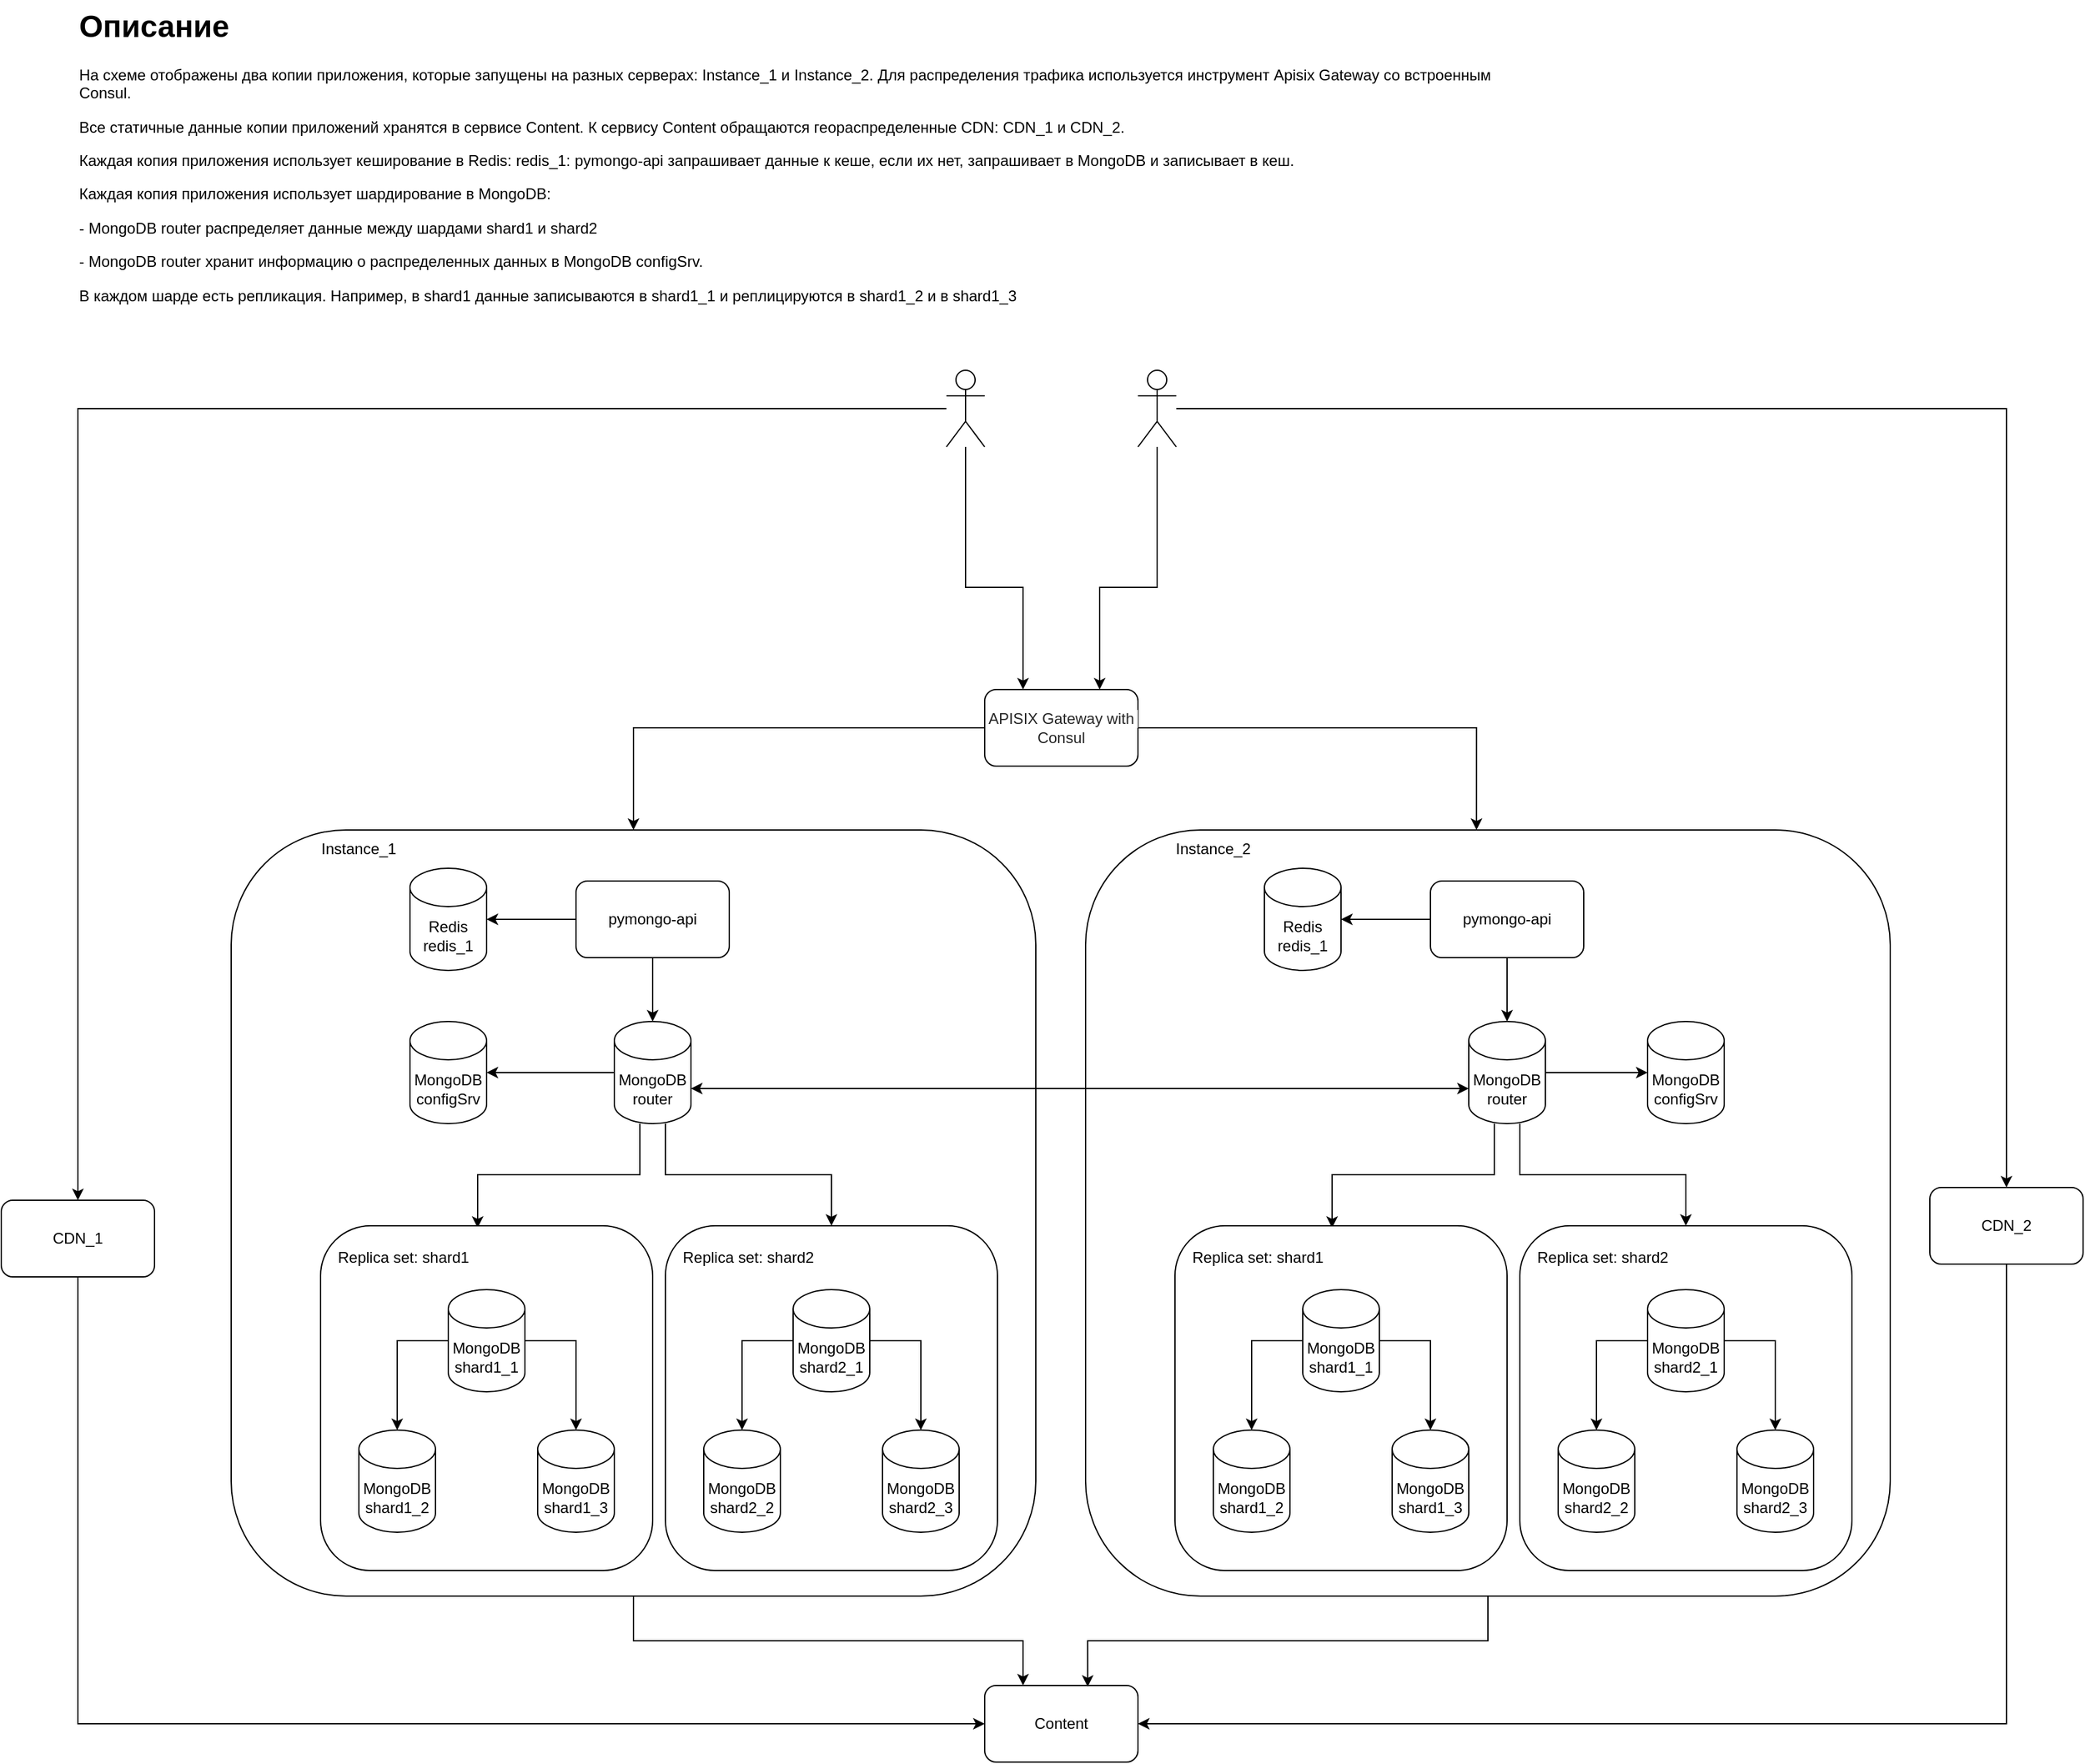 <mxfile version="26.0.16">
  <diagram name="Страница — 1" id="ZcxlXVKqjrgQexSKh5j0">
    <mxGraphModel dx="1969" dy="-1373" grid="1" gridSize="10" guides="1" tooltips="1" connect="1" arrows="1" fold="1" page="1" pageScale="1" pageWidth="827" pageHeight="1169" math="0" shadow="0">
      <root>
        <mxCell id="0" />
        <mxCell id="1" parent="0" />
        <mxCell id="tGJoTLaZngDPK-fFtlbd-1" style="edgeStyle=orthogonalEdgeStyle;rounded=0;orthogonalLoop=1;jettySize=auto;html=1;" parent="1" source="tGJoTLaZngDPK-fFtlbd-2" target="tGJoTLaZngDPK-fFtlbd-66" edge="1">
          <mxGeometry relative="1" as="geometry">
            <Array as="points">
              <mxPoint x="815" y="4215" />
              <mxPoint x="1120" y="4215" />
            </Array>
          </mxGeometry>
        </mxCell>
        <mxCell id="tGJoTLaZngDPK-fFtlbd-2" value="" style="rounded=1;whiteSpace=wrap;html=1;" parent="1" vertex="1">
          <mxGeometry x="500" y="3580" width="630" height="600" as="geometry" />
        </mxCell>
        <mxCell id="tGJoTLaZngDPK-fFtlbd-3" style="edgeStyle=orthogonalEdgeStyle;rounded=0;orthogonalLoop=1;jettySize=auto;html=1;" parent="1" source="tGJoTLaZngDPK-fFtlbd-4" target="tGJoTLaZngDPK-fFtlbd-9" edge="1">
          <mxGeometry relative="1" as="geometry" />
        </mxCell>
        <mxCell id="tGJoTLaZngDPK-fFtlbd-4" value="MongoDB&lt;div&gt;router&lt;/div&gt;" style="shape=cylinder3;whiteSpace=wrap;html=1;boundedLbl=1;backgroundOutline=1;size=15;" parent="1" vertex="1">
          <mxGeometry x="800" y="3730" width="60" height="80" as="geometry" />
        </mxCell>
        <mxCell id="tGJoTLaZngDPK-fFtlbd-5" value="pymongo-api" style="rounded=1;whiteSpace=wrap;html=1;" parent="1" vertex="1">
          <mxGeometry x="770" y="3620" width="120" height="60" as="geometry" />
        </mxCell>
        <mxCell id="tGJoTLaZngDPK-fFtlbd-6" style="edgeStyle=orthogonalEdgeStyle;rounded=0;orthogonalLoop=1;jettySize=auto;html=1;entryX=0.5;entryY=0;entryDx=0;entryDy=0;entryPerimeter=0;" parent="1" source="tGJoTLaZngDPK-fFtlbd-5" target="tGJoTLaZngDPK-fFtlbd-4" edge="1">
          <mxGeometry relative="1" as="geometry" />
        </mxCell>
        <mxCell id="tGJoTLaZngDPK-fFtlbd-7" style="edgeStyle=orthogonalEdgeStyle;rounded=0;orthogonalLoop=1;jettySize=auto;html=1;entryX=0.473;entryY=0.006;entryDx=0;entryDy=0;entryPerimeter=0;" parent="1" source="tGJoTLaZngDPK-fFtlbd-4" target="tGJoTLaZngDPK-fFtlbd-10" edge="1">
          <mxGeometry relative="1" as="geometry">
            <Array as="points">
              <mxPoint x="820" y="3850" />
              <mxPoint x="693" y="3850" />
            </Array>
            <mxPoint x="770" y="3890" as="targetPoint" />
          </mxGeometry>
        </mxCell>
        <mxCell id="tGJoTLaZngDPK-fFtlbd-8" style="edgeStyle=orthogonalEdgeStyle;rounded=0;orthogonalLoop=1;jettySize=auto;html=1;entryX=0.5;entryY=0;entryDx=0;entryDy=0;" parent="1" source="tGJoTLaZngDPK-fFtlbd-4" target="tGJoTLaZngDPK-fFtlbd-17" edge="1">
          <mxGeometry relative="1" as="geometry">
            <Array as="points">
              <mxPoint x="840" y="3850" />
              <mxPoint x="970" y="3850" />
            </Array>
            <mxPoint x="900" y="3890" as="targetPoint" />
          </mxGeometry>
        </mxCell>
        <mxCell id="tGJoTLaZngDPK-fFtlbd-9" value="MongoDB&lt;div&gt;configSrv&lt;/div&gt;" style="shape=cylinder3;whiteSpace=wrap;html=1;boundedLbl=1;backgroundOutline=1;size=15;" parent="1" vertex="1">
          <mxGeometry x="640" y="3730" width="60" height="80" as="geometry" />
        </mxCell>
        <mxCell id="tGJoTLaZngDPK-fFtlbd-10" value="" style="rounded=1;whiteSpace=wrap;html=1;" parent="1" vertex="1">
          <mxGeometry x="570" y="3890" width="260" height="270" as="geometry" />
        </mxCell>
        <mxCell id="tGJoTLaZngDPK-fFtlbd-11" value="Replica set: shard1" style="text;html=1;align=center;verticalAlign=middle;whiteSpace=wrap;rounded=0;" parent="1" vertex="1">
          <mxGeometry x="580" y="3900" width="110" height="30" as="geometry" />
        </mxCell>
        <mxCell id="tGJoTLaZngDPK-fFtlbd-12" style="edgeStyle=orthogonalEdgeStyle;rounded=0;orthogonalLoop=1;jettySize=auto;html=1;" parent="1" source="tGJoTLaZngDPK-fFtlbd-13" target="tGJoTLaZngDPK-fFtlbd-15" edge="1">
          <mxGeometry relative="1" as="geometry" />
        </mxCell>
        <mxCell id="tGJoTLaZngDPK-fFtlbd-13" value="MongoDB&lt;div&gt;shard1_1&lt;/div&gt;" style="shape=cylinder3;whiteSpace=wrap;html=1;boundedLbl=1;backgroundOutline=1;size=15;" parent="1" vertex="1">
          <mxGeometry x="670" y="3940" width="60" height="80" as="geometry" />
        </mxCell>
        <mxCell id="tGJoTLaZngDPK-fFtlbd-14" value="MongoDB&lt;div&gt;shard1_2&lt;/div&gt;" style="shape=cylinder3;whiteSpace=wrap;html=1;boundedLbl=1;backgroundOutline=1;size=15;" parent="1" vertex="1">
          <mxGeometry x="600" y="4050" width="60" height="80" as="geometry" />
        </mxCell>
        <mxCell id="tGJoTLaZngDPK-fFtlbd-15" value="MongoDB&lt;div&gt;shard1_3&lt;/div&gt;" style="shape=cylinder3;whiteSpace=wrap;html=1;boundedLbl=1;backgroundOutline=1;size=15;" parent="1" vertex="1">
          <mxGeometry x="740" y="4050" width="60" height="80" as="geometry" />
        </mxCell>
        <mxCell id="tGJoTLaZngDPK-fFtlbd-16" style="edgeStyle=orthogonalEdgeStyle;rounded=0;orthogonalLoop=1;jettySize=auto;html=1;entryX=0.5;entryY=0;entryDx=0;entryDy=0;entryPerimeter=0;" parent="1" source="tGJoTLaZngDPK-fFtlbd-13" target="tGJoTLaZngDPK-fFtlbd-14" edge="1">
          <mxGeometry relative="1" as="geometry" />
        </mxCell>
        <mxCell id="tGJoTLaZngDPK-fFtlbd-17" value="" style="rounded=1;whiteSpace=wrap;html=1;" parent="1" vertex="1">
          <mxGeometry x="840" y="3890" width="260" height="270" as="geometry" />
        </mxCell>
        <mxCell id="tGJoTLaZngDPK-fFtlbd-18" value="Replica set: shard2" style="text;html=1;align=center;verticalAlign=middle;whiteSpace=wrap;rounded=0;" parent="1" vertex="1">
          <mxGeometry x="850" y="3900" width="110" height="30" as="geometry" />
        </mxCell>
        <mxCell id="tGJoTLaZngDPK-fFtlbd-19" style="edgeStyle=orthogonalEdgeStyle;rounded=0;orthogonalLoop=1;jettySize=auto;html=1;" parent="1" source="tGJoTLaZngDPK-fFtlbd-20" target="tGJoTLaZngDPK-fFtlbd-22" edge="1">
          <mxGeometry relative="1" as="geometry" />
        </mxCell>
        <mxCell id="tGJoTLaZngDPK-fFtlbd-20" value="MongoDB&lt;div&gt;shard2_1&lt;/div&gt;" style="shape=cylinder3;whiteSpace=wrap;html=1;boundedLbl=1;backgroundOutline=1;size=15;" parent="1" vertex="1">
          <mxGeometry x="940" y="3940" width="60" height="80" as="geometry" />
        </mxCell>
        <mxCell id="tGJoTLaZngDPK-fFtlbd-21" value="MongoDB&lt;div&gt;shard2_2&lt;/div&gt;" style="shape=cylinder3;whiteSpace=wrap;html=1;boundedLbl=1;backgroundOutline=1;size=15;" parent="1" vertex="1">
          <mxGeometry x="870" y="4050" width="60" height="80" as="geometry" />
        </mxCell>
        <mxCell id="tGJoTLaZngDPK-fFtlbd-22" value="MongoDB&lt;div&gt;shard2_3&lt;/div&gt;" style="shape=cylinder3;whiteSpace=wrap;html=1;boundedLbl=1;backgroundOutline=1;size=15;" parent="1" vertex="1">
          <mxGeometry x="1010" y="4050" width="60" height="80" as="geometry" />
        </mxCell>
        <mxCell id="tGJoTLaZngDPK-fFtlbd-23" style="edgeStyle=orthogonalEdgeStyle;rounded=0;orthogonalLoop=1;jettySize=auto;html=1;entryX=0.5;entryY=0;entryDx=0;entryDy=0;entryPerimeter=0;" parent="1" source="tGJoTLaZngDPK-fFtlbd-20" target="tGJoTLaZngDPK-fFtlbd-21" edge="1">
          <mxGeometry relative="1" as="geometry" />
        </mxCell>
        <mxCell id="tGJoTLaZngDPK-fFtlbd-24" value="Redis&lt;div&gt;redis_1&lt;/div&gt;" style="shape=cylinder3;whiteSpace=wrap;html=1;boundedLbl=1;backgroundOutline=1;size=15;" parent="1" vertex="1">
          <mxGeometry x="640" y="3610" width="60" height="80" as="geometry" />
        </mxCell>
        <mxCell id="tGJoTLaZngDPK-fFtlbd-25" style="edgeStyle=orthogonalEdgeStyle;rounded=0;orthogonalLoop=1;jettySize=auto;html=1;entryX=0.25;entryY=0;entryDx=0;entryDy=0;" parent="1" source="tGJoTLaZngDPK-fFtlbd-27" target="tGJoTLaZngDPK-fFtlbd-30" edge="1">
          <mxGeometry relative="1" as="geometry">
            <Array as="points">
              <mxPoint x="1075" y="3390" />
              <mxPoint x="1120" y="3390" />
            </Array>
          </mxGeometry>
        </mxCell>
        <mxCell id="tGJoTLaZngDPK-fFtlbd-26" style="edgeStyle=orthogonalEdgeStyle;rounded=0;orthogonalLoop=1;jettySize=auto;html=1;entryX=0.5;entryY=0;entryDx=0;entryDy=0;" parent="1" source="tGJoTLaZngDPK-fFtlbd-27" target="tGJoTLaZngDPK-fFtlbd-33" edge="1">
          <mxGeometry relative="1" as="geometry" />
        </mxCell>
        <mxCell id="tGJoTLaZngDPK-fFtlbd-27" value="" style="shape=umlActor;verticalLabelPosition=bottom;verticalAlign=top;html=1;outlineConnect=0;" parent="1" vertex="1">
          <mxGeometry x="1060" y="3220" width="30" height="60" as="geometry" />
        </mxCell>
        <mxCell id="tGJoTLaZngDPK-fFtlbd-28" style="edgeStyle=orthogonalEdgeStyle;rounded=0;orthogonalLoop=1;jettySize=auto;html=1;entryX=0.5;entryY=0;entryDx=0;entryDy=0;exitX=0;exitY=0.5;exitDx=0;exitDy=0;" parent="1" source="tGJoTLaZngDPK-fFtlbd-30" target="tGJoTLaZngDPK-fFtlbd-2" edge="1">
          <mxGeometry relative="1" as="geometry" />
        </mxCell>
        <mxCell id="tGJoTLaZngDPK-fFtlbd-29" style="edgeStyle=orthogonalEdgeStyle;rounded=0;orthogonalLoop=1;jettySize=auto;html=1;" parent="1" source="tGJoTLaZngDPK-fFtlbd-30" edge="1">
          <mxGeometry relative="1" as="geometry">
            <Array as="points">
              <mxPoint x="1475" y="3500" />
            </Array>
            <mxPoint x="1475.067" y="3580" as="targetPoint" />
          </mxGeometry>
        </mxCell>
        <mxCell id="tGJoTLaZngDPK-fFtlbd-30" value="&lt;span style=&quot;color: rgba(0, 0, 0, 0.85); font-family: &amp;quot;YS Text&amp;quot;, sans-serif; text-align: start; white-space-collapse: preserve; background-color: rgb(255, 255, 255);&quot;&gt;&lt;font style=&quot;font-size: 12px;&quot;&gt;APISIX Gateway with Consul&lt;/font&gt;&lt;/span&gt;" style="rounded=1;whiteSpace=wrap;html=1;" parent="1" vertex="1">
          <mxGeometry x="1090" y="3470" width="120" height="60" as="geometry" />
        </mxCell>
        <mxCell id="tGJoTLaZngDPK-fFtlbd-31" value="Instance_1" style="text;html=1;align=center;verticalAlign=middle;whiteSpace=wrap;rounded=0;" parent="1" vertex="1">
          <mxGeometry x="570" y="3580" width="60" height="30" as="geometry" />
        </mxCell>
        <mxCell id="tGJoTLaZngDPK-fFtlbd-32" style="edgeStyle=orthogonalEdgeStyle;rounded=0;orthogonalLoop=1;jettySize=auto;html=1;entryX=0;entryY=0.5;entryDx=0;entryDy=0;" parent="1" source="tGJoTLaZngDPK-fFtlbd-33" target="tGJoTLaZngDPK-fFtlbd-66" edge="1">
          <mxGeometry relative="1" as="geometry">
            <mxPoint x="320" y="4310" as="targetPoint" />
            <Array as="points">
              <mxPoint x="380" y="4280" />
            </Array>
          </mxGeometry>
        </mxCell>
        <mxCell id="tGJoTLaZngDPK-fFtlbd-33" value="CDN_1" style="rounded=1;whiteSpace=wrap;html=1;" parent="1" vertex="1">
          <mxGeometry x="320" y="3870" width="120" height="60" as="geometry" />
        </mxCell>
        <mxCell id="tGJoTLaZngDPK-fFtlbd-34" style="edgeStyle=orthogonalEdgeStyle;rounded=0;orthogonalLoop=1;jettySize=auto;html=1;entryX=1;entryY=0.5;entryDx=0;entryDy=0;" parent="1" source="tGJoTLaZngDPK-fFtlbd-35" target="tGJoTLaZngDPK-fFtlbd-66" edge="1">
          <mxGeometry relative="1" as="geometry">
            <Array as="points">
              <mxPoint x="1890" y="4280" />
            </Array>
          </mxGeometry>
        </mxCell>
        <mxCell id="tGJoTLaZngDPK-fFtlbd-35" value="CDN_2" style="rounded=1;whiteSpace=wrap;html=1;" parent="1" vertex="1">
          <mxGeometry x="1830" y="3860" width="120" height="60" as="geometry" />
        </mxCell>
        <mxCell id="tGJoTLaZngDPK-fFtlbd-36" style="edgeStyle=orthogonalEdgeStyle;rounded=0;orthogonalLoop=1;jettySize=auto;html=1;entryX=0.75;entryY=0;entryDx=0;entryDy=0;" parent="1" source="tGJoTLaZngDPK-fFtlbd-38" target="tGJoTLaZngDPK-fFtlbd-30" edge="1">
          <mxGeometry relative="1" as="geometry">
            <Array as="points">
              <mxPoint x="1225" y="3390" />
              <mxPoint x="1180" y="3390" />
            </Array>
          </mxGeometry>
        </mxCell>
        <mxCell id="tGJoTLaZngDPK-fFtlbd-37" style="edgeStyle=orthogonalEdgeStyle;rounded=0;orthogonalLoop=1;jettySize=auto;html=1;" parent="1" source="tGJoTLaZngDPK-fFtlbd-38" target="tGJoTLaZngDPK-fFtlbd-35" edge="1">
          <mxGeometry relative="1" as="geometry">
            <mxPoint x="1540" y="3260" as="targetPoint" />
          </mxGeometry>
        </mxCell>
        <mxCell id="tGJoTLaZngDPK-fFtlbd-38" value="" style="shape=umlActor;verticalLabelPosition=bottom;verticalAlign=top;html=1;outlineConnect=0;" parent="1" vertex="1">
          <mxGeometry x="1210" y="3220" width="30" height="60" as="geometry" />
        </mxCell>
        <mxCell id="tGJoTLaZngDPK-fFtlbd-39" style="edgeStyle=orthogonalEdgeStyle;rounded=0;orthogonalLoop=1;jettySize=auto;html=1;entryX=1;entryY=0.5;entryDx=0;entryDy=0;entryPerimeter=0;" parent="1" source="tGJoTLaZngDPK-fFtlbd-5" target="tGJoTLaZngDPK-fFtlbd-24" edge="1">
          <mxGeometry relative="1" as="geometry" />
        </mxCell>
        <mxCell id="tGJoTLaZngDPK-fFtlbd-40" value="" style="rounded=1;whiteSpace=wrap;html=1;" parent="1" vertex="1">
          <mxGeometry x="1169" y="3580" width="630" height="600" as="geometry" />
        </mxCell>
        <mxCell id="tGJoTLaZngDPK-fFtlbd-41" style="edgeStyle=orthogonalEdgeStyle;rounded=0;orthogonalLoop=1;jettySize=auto;html=1;" parent="1" source="tGJoTLaZngDPK-fFtlbd-42" target="tGJoTLaZngDPK-fFtlbd-47" edge="1">
          <mxGeometry relative="1" as="geometry" />
        </mxCell>
        <mxCell id="tGJoTLaZngDPK-fFtlbd-42" value="MongoDB&lt;div&gt;router&lt;/div&gt;" style="shape=cylinder3;whiteSpace=wrap;html=1;boundedLbl=1;backgroundOutline=1;size=15;" parent="1" vertex="1">
          <mxGeometry x="1469" y="3730" width="60" height="80" as="geometry" />
        </mxCell>
        <mxCell id="tGJoTLaZngDPK-fFtlbd-43" value="pymongo-api" style="rounded=1;whiteSpace=wrap;html=1;" parent="1" vertex="1">
          <mxGeometry x="1439" y="3620" width="120" height="60" as="geometry" />
        </mxCell>
        <mxCell id="tGJoTLaZngDPK-fFtlbd-44" style="edgeStyle=orthogonalEdgeStyle;rounded=0;orthogonalLoop=1;jettySize=auto;html=1;entryX=0.5;entryY=0;entryDx=0;entryDy=0;entryPerimeter=0;" parent="1" source="tGJoTLaZngDPK-fFtlbd-43" target="tGJoTLaZngDPK-fFtlbd-42" edge="1">
          <mxGeometry relative="1" as="geometry" />
        </mxCell>
        <mxCell id="tGJoTLaZngDPK-fFtlbd-45" style="edgeStyle=orthogonalEdgeStyle;rounded=0;orthogonalLoop=1;jettySize=auto;html=1;entryX=0.473;entryY=0.006;entryDx=0;entryDy=0;entryPerimeter=0;" parent="1" source="tGJoTLaZngDPK-fFtlbd-42" target="tGJoTLaZngDPK-fFtlbd-48" edge="1">
          <mxGeometry relative="1" as="geometry">
            <Array as="points">
              <mxPoint x="1489" y="3850" />
              <mxPoint x="1362" y="3850" />
            </Array>
            <mxPoint x="1439" y="3890" as="targetPoint" />
          </mxGeometry>
        </mxCell>
        <mxCell id="tGJoTLaZngDPK-fFtlbd-46" style="edgeStyle=orthogonalEdgeStyle;rounded=0;orthogonalLoop=1;jettySize=auto;html=1;entryX=0.5;entryY=0;entryDx=0;entryDy=0;" parent="1" source="tGJoTLaZngDPK-fFtlbd-42" target="tGJoTLaZngDPK-fFtlbd-55" edge="1">
          <mxGeometry relative="1" as="geometry">
            <Array as="points">
              <mxPoint x="1509" y="3850" />
              <mxPoint x="1639" y="3850" />
            </Array>
            <mxPoint x="1569" y="3890" as="targetPoint" />
          </mxGeometry>
        </mxCell>
        <mxCell id="tGJoTLaZngDPK-fFtlbd-47" value="MongoDB&lt;div&gt;configSrv&lt;/div&gt;" style="shape=cylinder3;whiteSpace=wrap;html=1;boundedLbl=1;backgroundOutline=1;size=15;" parent="1" vertex="1">
          <mxGeometry x="1609" y="3730" width="60" height="80" as="geometry" />
        </mxCell>
        <mxCell id="tGJoTLaZngDPK-fFtlbd-48" value="" style="rounded=1;whiteSpace=wrap;html=1;" parent="1" vertex="1">
          <mxGeometry x="1239" y="3890" width="260" height="270" as="geometry" />
        </mxCell>
        <mxCell id="tGJoTLaZngDPK-fFtlbd-49" value="Replica set: shard1" style="text;html=1;align=center;verticalAlign=middle;whiteSpace=wrap;rounded=0;" parent="1" vertex="1">
          <mxGeometry x="1249" y="3900" width="110" height="30" as="geometry" />
        </mxCell>
        <mxCell id="tGJoTLaZngDPK-fFtlbd-50" style="edgeStyle=orthogonalEdgeStyle;rounded=0;orthogonalLoop=1;jettySize=auto;html=1;" parent="1" source="tGJoTLaZngDPK-fFtlbd-51" target="tGJoTLaZngDPK-fFtlbd-53" edge="1">
          <mxGeometry relative="1" as="geometry" />
        </mxCell>
        <mxCell id="tGJoTLaZngDPK-fFtlbd-51" value="MongoDB&lt;div&gt;shard1_1&lt;/div&gt;" style="shape=cylinder3;whiteSpace=wrap;html=1;boundedLbl=1;backgroundOutline=1;size=15;" parent="1" vertex="1">
          <mxGeometry x="1339" y="3940" width="60" height="80" as="geometry" />
        </mxCell>
        <mxCell id="tGJoTLaZngDPK-fFtlbd-52" value="MongoDB&lt;div&gt;shard1_2&lt;/div&gt;" style="shape=cylinder3;whiteSpace=wrap;html=1;boundedLbl=1;backgroundOutline=1;size=15;" parent="1" vertex="1">
          <mxGeometry x="1269" y="4050" width="60" height="80" as="geometry" />
        </mxCell>
        <mxCell id="tGJoTLaZngDPK-fFtlbd-53" value="MongoDB&lt;div&gt;shard1_3&lt;/div&gt;" style="shape=cylinder3;whiteSpace=wrap;html=1;boundedLbl=1;backgroundOutline=1;size=15;" parent="1" vertex="1">
          <mxGeometry x="1409" y="4050" width="60" height="80" as="geometry" />
        </mxCell>
        <mxCell id="tGJoTLaZngDPK-fFtlbd-54" style="edgeStyle=orthogonalEdgeStyle;rounded=0;orthogonalLoop=1;jettySize=auto;html=1;entryX=0.5;entryY=0;entryDx=0;entryDy=0;entryPerimeter=0;" parent="1" source="tGJoTLaZngDPK-fFtlbd-51" target="tGJoTLaZngDPK-fFtlbd-52" edge="1">
          <mxGeometry relative="1" as="geometry" />
        </mxCell>
        <mxCell id="tGJoTLaZngDPK-fFtlbd-55" value="" style="rounded=1;whiteSpace=wrap;html=1;" parent="1" vertex="1">
          <mxGeometry x="1509" y="3890" width="260" height="270" as="geometry" />
        </mxCell>
        <mxCell id="tGJoTLaZngDPK-fFtlbd-56" value="Replica set: shard2" style="text;html=1;align=center;verticalAlign=middle;whiteSpace=wrap;rounded=0;" parent="1" vertex="1">
          <mxGeometry x="1519" y="3900" width="110" height="30" as="geometry" />
        </mxCell>
        <mxCell id="tGJoTLaZngDPK-fFtlbd-57" style="edgeStyle=orthogonalEdgeStyle;rounded=0;orthogonalLoop=1;jettySize=auto;html=1;" parent="1" source="tGJoTLaZngDPK-fFtlbd-58" target="tGJoTLaZngDPK-fFtlbd-60" edge="1">
          <mxGeometry relative="1" as="geometry" />
        </mxCell>
        <mxCell id="tGJoTLaZngDPK-fFtlbd-58" value="MongoDB&lt;div&gt;shard2_1&lt;/div&gt;" style="shape=cylinder3;whiteSpace=wrap;html=1;boundedLbl=1;backgroundOutline=1;size=15;" parent="1" vertex="1">
          <mxGeometry x="1609" y="3940" width="60" height="80" as="geometry" />
        </mxCell>
        <mxCell id="tGJoTLaZngDPK-fFtlbd-59" value="MongoDB&lt;div&gt;shard2_2&lt;/div&gt;" style="shape=cylinder3;whiteSpace=wrap;html=1;boundedLbl=1;backgroundOutline=1;size=15;" parent="1" vertex="1">
          <mxGeometry x="1539" y="4050" width="60" height="80" as="geometry" />
        </mxCell>
        <mxCell id="tGJoTLaZngDPK-fFtlbd-60" value="MongoDB&lt;div&gt;shard2_3&lt;/div&gt;" style="shape=cylinder3;whiteSpace=wrap;html=1;boundedLbl=1;backgroundOutline=1;size=15;" parent="1" vertex="1">
          <mxGeometry x="1679" y="4050" width="60" height="80" as="geometry" />
        </mxCell>
        <mxCell id="tGJoTLaZngDPK-fFtlbd-61" style="edgeStyle=orthogonalEdgeStyle;rounded=0;orthogonalLoop=1;jettySize=auto;html=1;entryX=0.5;entryY=0;entryDx=0;entryDy=0;entryPerimeter=0;" parent="1" source="tGJoTLaZngDPK-fFtlbd-58" target="tGJoTLaZngDPK-fFtlbd-59" edge="1">
          <mxGeometry relative="1" as="geometry" />
        </mxCell>
        <mxCell id="tGJoTLaZngDPK-fFtlbd-62" value="Redis&lt;div&gt;redis_1&lt;/div&gt;" style="shape=cylinder3;whiteSpace=wrap;html=1;boundedLbl=1;backgroundOutline=1;size=15;" parent="1" vertex="1">
          <mxGeometry x="1309" y="3610" width="60" height="80" as="geometry" />
        </mxCell>
        <mxCell id="tGJoTLaZngDPK-fFtlbd-63" value="Instance_2" style="text;html=1;align=center;verticalAlign=middle;whiteSpace=wrap;rounded=0;" parent="1" vertex="1">
          <mxGeometry x="1239" y="3580" width="60" height="30" as="geometry" />
        </mxCell>
        <mxCell id="tGJoTLaZngDPK-fFtlbd-64" style="edgeStyle=orthogonalEdgeStyle;rounded=0;orthogonalLoop=1;jettySize=auto;html=1;entryX=1;entryY=0.5;entryDx=0;entryDy=0;entryPerimeter=0;" parent="1" source="tGJoTLaZngDPK-fFtlbd-43" target="tGJoTLaZngDPK-fFtlbd-62" edge="1">
          <mxGeometry relative="1" as="geometry" />
        </mxCell>
        <mxCell id="tGJoTLaZngDPK-fFtlbd-65" value="" style="endArrow=classic;startArrow=classic;html=1;rounded=0;entryX=0;entryY=0;entryDx=0;entryDy=52.5;entryPerimeter=0;exitX=1;exitY=0;exitDx=0;exitDy=52.5;exitPerimeter=0;" parent="1" source="tGJoTLaZngDPK-fFtlbd-4" target="tGJoTLaZngDPK-fFtlbd-42" edge="1">
          <mxGeometry width="50" height="50" relative="1" as="geometry">
            <mxPoint x="960" y="3880" as="sourcePoint" />
            <mxPoint x="1010" y="3830" as="targetPoint" />
          </mxGeometry>
        </mxCell>
        <mxCell id="tGJoTLaZngDPK-fFtlbd-66" value="Content" style="rounded=1;whiteSpace=wrap;html=1;" parent="1" vertex="1">
          <mxGeometry x="1090" y="4250" width="120" height="60" as="geometry" />
        </mxCell>
        <mxCell id="tGJoTLaZngDPK-fFtlbd-67" style="edgeStyle=orthogonalEdgeStyle;rounded=0;orthogonalLoop=1;jettySize=auto;html=1;entryX=0.672;entryY=0.017;entryDx=0;entryDy=0;entryPerimeter=0;" parent="1" source="tGJoTLaZngDPK-fFtlbd-40" target="tGJoTLaZngDPK-fFtlbd-66" edge="1">
          <mxGeometry relative="1" as="geometry" />
        </mxCell>
        <mxCell id="Kj-Wbv4bp4QiKF7kydm0-1" value="&lt;h1 style=&quot;margin-top: 0px;&quot;&gt;Описание&lt;/h1&gt;&lt;p&gt;На схеме отображены два копии приложения, которые запущены на разных серверах: Instance_1 и Instance_2. Для распределения трафика используется инструмент Apisix Gateway со встроенным Consul.&amp;nbsp;&lt;/p&gt;&lt;p&gt;Все статичные данные копии приложений хранятся в сервисе Content. К сервису Content обращаются геораспределенные CDN: CDN_1 и CDN_2.&lt;/p&gt;&lt;p&gt;Каждая копия приложения использует кеширование в Redis: redis_1:&amp;nbsp;&lt;span style=&quot;text-align: center; background-color: transparent; color: light-dark(rgb(0, 0, 0), rgb(255, 255, 255));&quot;&gt;pymongo-api запрашивает данные к кеше, если их нет, запрашивает в MongoDB и записывает в кеш.&lt;/span&gt;&lt;/p&gt;&lt;p&gt;Каждая копия приложения использует шардирование в MongoDB:&amp;nbsp;&lt;/p&gt;&lt;p&gt;-&amp;nbsp;&lt;span style=&quot;background-color: transparent; color: light-dark(rgb(0, 0, 0), rgb(255, 255, 255));&quot;&gt;MongoDB router распределяет данные между шардами shard1 и shard2&lt;/span&gt;&lt;/p&gt;&lt;p&gt;&lt;span style=&quot;background-color: transparent; color: light-dark(rgb(0, 0, 0), rgb(255, 255, 255));&quot;&gt;-&amp;nbsp;&lt;/span&gt;&lt;span style=&quot;background-color: transparent; color: light-dark(rgb(0, 0, 0), rgb(255, 255, 255));&quot;&gt;MongoDB router хранит информацию о распределенных данных в MongoDB configSrv.&lt;/span&gt;&lt;/p&gt;&lt;p&gt;&lt;span style=&quot;background-color: transparent; color: light-dark(rgb(0, 0, 0), rgb(255, 255, 255));&quot;&gt;В каждом шарде есть репликация. Например, в&amp;nbsp;&lt;/span&gt;&lt;span style=&quot;background-color: transparent; color: light-dark(rgb(0, 0, 0), rgb(255, 255, 255));&quot;&gt;shard1 данные записываются в&amp;nbsp;&lt;/span&gt;&lt;span style=&quot;text-align: center; background-color: transparent; color: light-dark(rgb(0, 0, 0), rgb(255, 255, 255));&quot;&gt;shard1_1 и реплицируются в&amp;nbsp;&lt;/span&gt;&lt;span style=&quot;text-align: center; background-color: transparent; color: light-dark(rgb(0, 0, 0), rgb(255, 255, 255));&quot;&gt;shard1_2 и в&amp;nbsp;&lt;/span&gt;&lt;span style=&quot;text-align: center; background-color: transparent; color: light-dark(rgb(0, 0, 0), rgb(255, 255, 255));&quot;&gt;shard1_3&lt;/span&gt;&lt;/p&gt;" style="text;html=1;whiteSpace=wrap;overflow=hidden;rounded=0;" vertex="1" parent="1">
          <mxGeometry x="379" y="2930" width="1140" height="260" as="geometry" />
        </mxCell>
      </root>
    </mxGraphModel>
  </diagram>
</mxfile>
